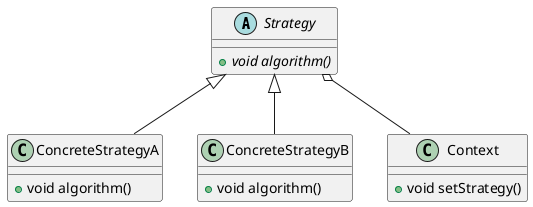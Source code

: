 @startuml
abstract class Strategy{
    {abstract} +void algorithm()
}

class ConcreteStrategyA{
    +void algorithm()
}
ConcreteStrategyB : +void algorithm()

class Context{
    +void setStrategy()
}

Strategy <|-- ConcreteStrategyA
Strategy <|-- ConcreteStrategyB
Strategy o-- Context

@enduml